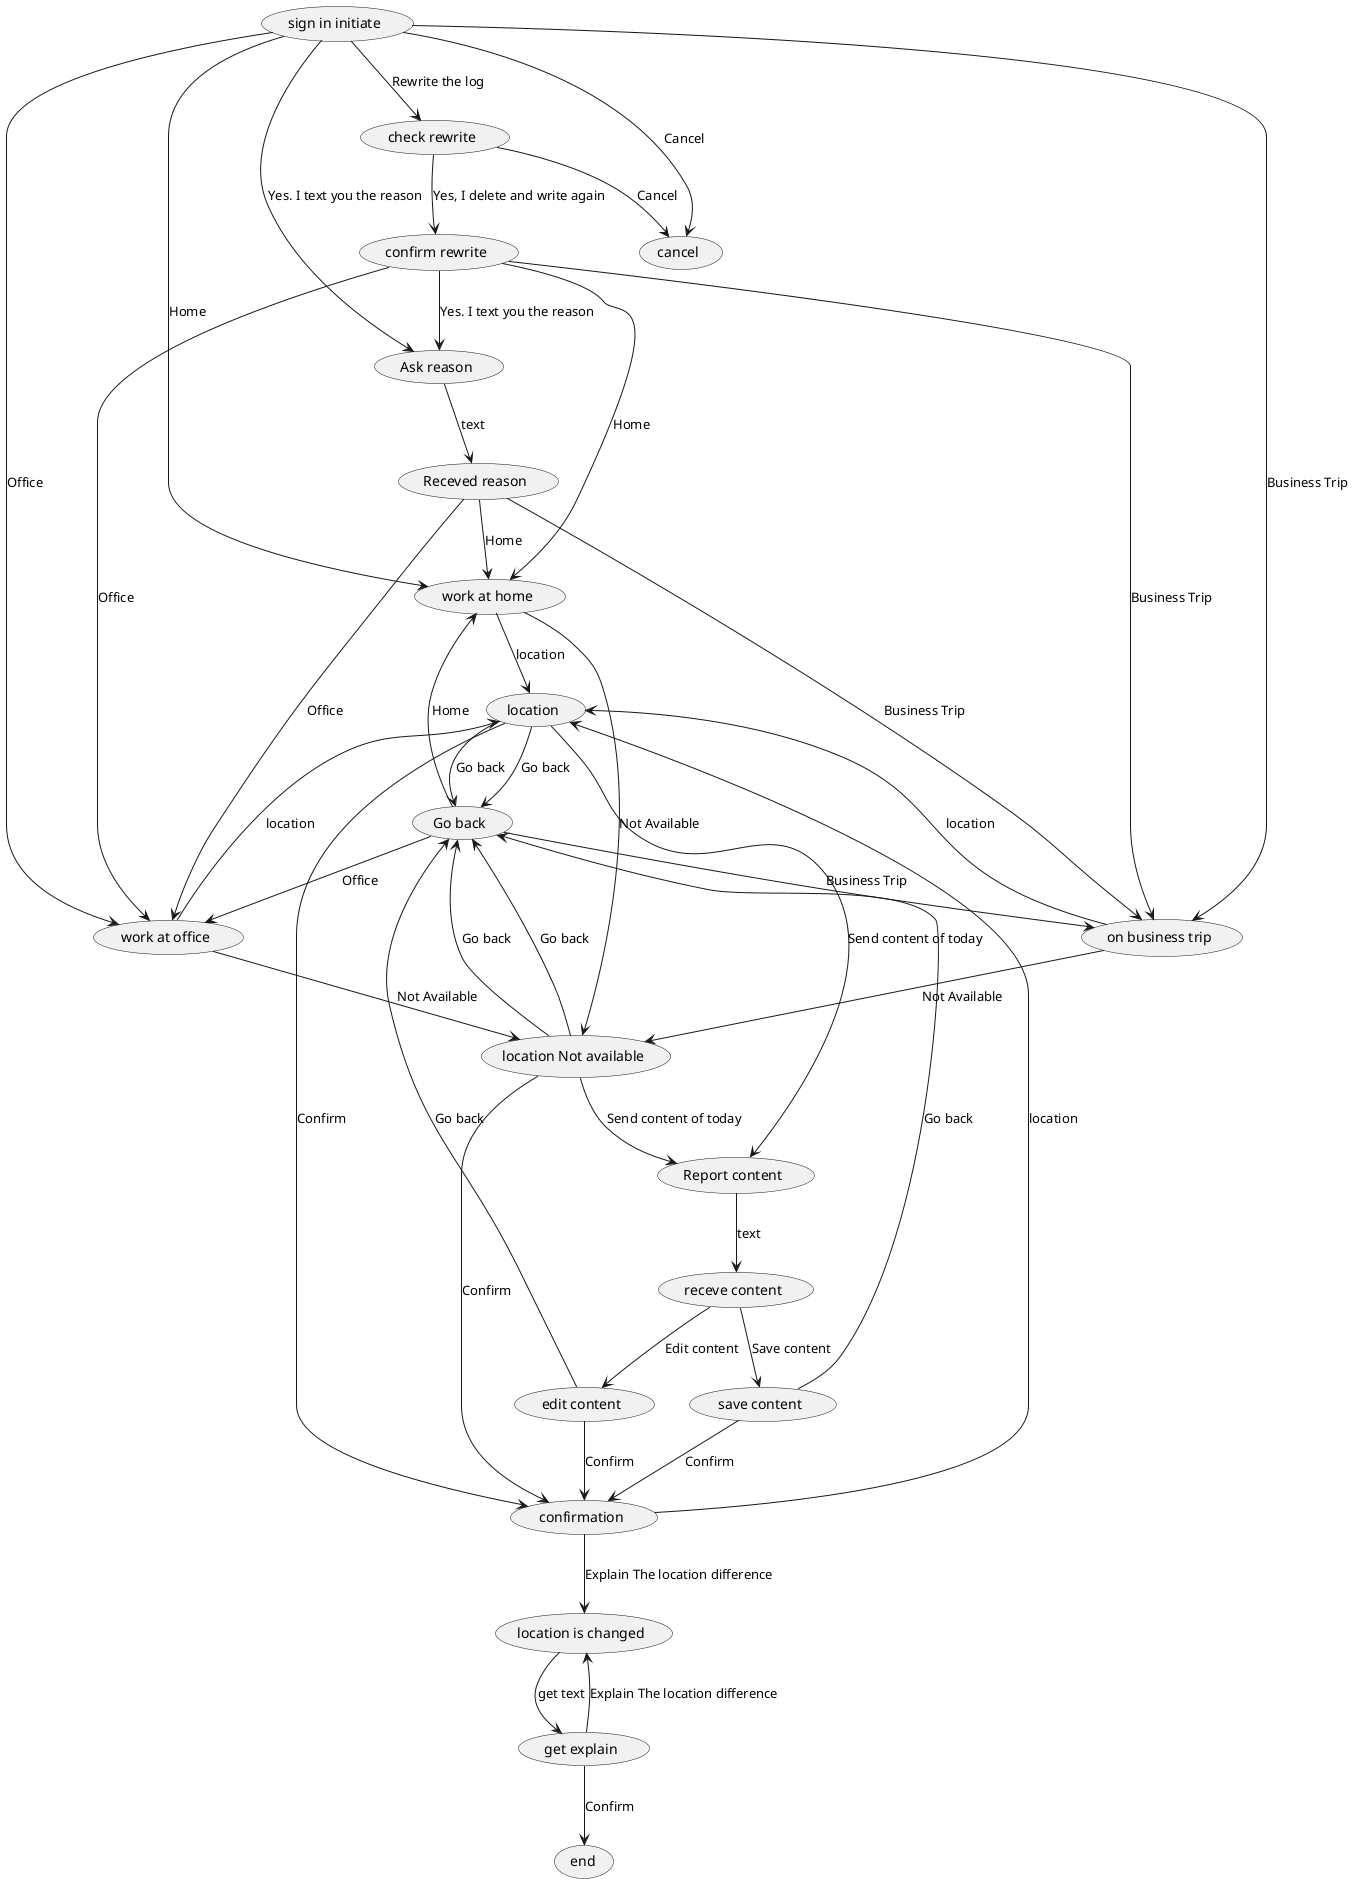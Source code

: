 @startuml
'default
top to bottom direction
(sign in initiate) --> (work at home): Home
(sign in initiate) --> (work at office): Office
(sign in initiate) --> (on business trip): Business Trip
(sign in initiate) --> (check rewrite): Rewrite the log
(sign in initiate) --> (cancel): Cancel
(sign in initiate) --> (Ask reason): Yes. I text you the reason
(work at home) --> (location): location
(work at home) --> (location Not available): Not Available
(location) --> (confirmation): Confirm
(location) --> (Go back): Go back
(location) --> (Report content): Send content of today
(location) --> (Go back): Go back
(confirmation) --> (location is changed): Explain The location difference
(confirmation) --> (location): location
(location is changed) --> (get explain): get text
(get explain) --> (end): Confirm
(get explain) --> (location is changed): Explain The location difference
(Go back) --> (work at home): Home
(Go back) --> (work at office): Office
(Go back) --> (on business trip): Business Trip
(work at office) --> (location): location
(work at office) --> (location Not available): Not Available
(location Not available) --> (confirmation): Confirm
(location Not available) --> (Go back): Go back
(location Not available) --> (Report content): Send content of today
(location Not available) --> (Go back): Go back
(Report content) --> (receve content): text
(receve content) --> (save content): Save content
(receve content) --> (edit content): Edit content
(save content) --> (confirmation): Confirm
(save content) --> (Go back): Go back
(edit content) --> (confirmation): Confirm
(edit content) --> (Go back): Go back
(on business trip) --> (location): location
(on business trip) --> (location Not available): Not Available
(check rewrite) --> (confirm rewrite): Yes, I delete and write again
(check rewrite) --> (cancel): Cancel
(confirm rewrite) --> (work at home): Home
(confirm rewrite) --> (work at office): Office
(confirm rewrite) --> (on business trip): Business Trip
(confirm rewrite) --> (Ask reason): Yes. I text you the reason
(Ask reason) --> (Receved reason): text
(Receved reason) --> (work at home): Home
(Receved reason) --> (work at office): Office
(Receved reason) --> (on business trip): Business Trip
@enduml